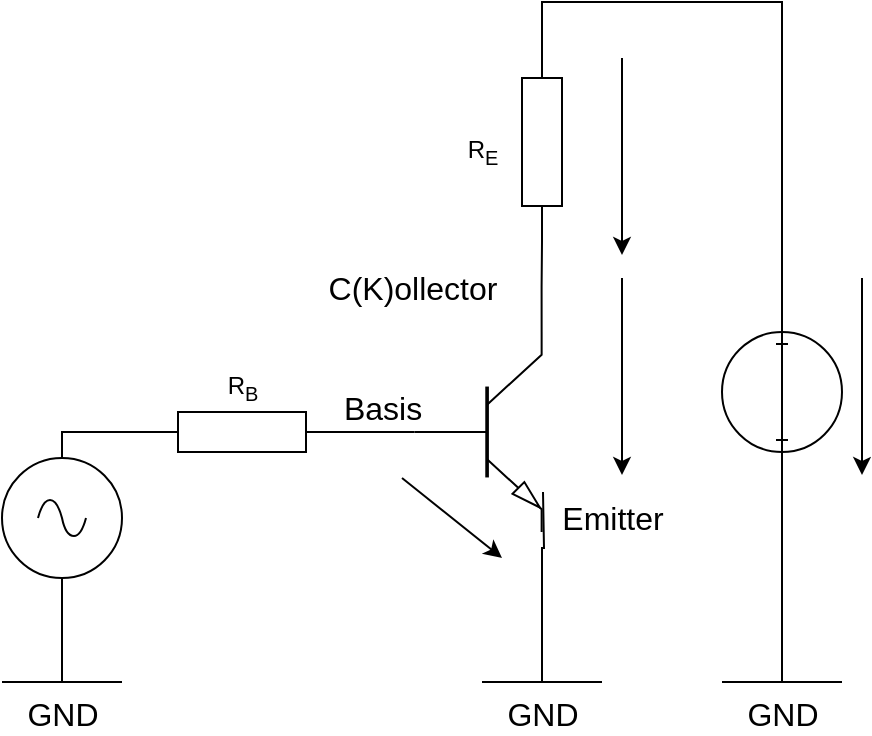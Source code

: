 <mxfile version="20.7.4" type="device"><diagram id="uS8OY4WFWh4r_P2_f-SS" name="Page-1"><mxGraphModel dx="1191" dy="701" grid="1" gridSize="10" guides="1" tooltips="1" connect="1" arrows="1" fold="1" page="1" pageScale="1" pageWidth="413" pageHeight="291" math="0" shadow="0"><root><mxCell id="0"/><mxCell id="1" parent="0"/><mxCell id="dcsO766BkeCqrh9Mrcvl-5" style="edgeStyle=orthogonalEdgeStyle;rounded=0;orthogonalLoop=1;jettySize=auto;html=1;exitX=1;exitY=0;exitDx=0;exitDy=0;exitPerimeter=0;entryX=0;entryY=0.5;entryDx=0;entryDy=0;entryPerimeter=0;endArrow=none;endFill=0;" parent="1" source="Vsz5o4uysOK_MJsm__tD-1" target="dcsO766BkeCqrh9Mrcvl-4" edge="1"><mxGeometry relative="1" as="geometry"><mxPoint x="230.5" y="387" as="sourcePoint"/></mxGeometry></mxCell><mxCell id="dcsO766BkeCqrh9Mrcvl-3" value="" style="pointerEvents=1;verticalLabelPosition=bottom;shadow=0;dashed=0;align=center;html=1;verticalAlign=top;shape=mxgraph.electrical.signal_sources.source;aspect=fixed;points=[[0.5,0,0],[1,0.5,0],[0.5,1,0],[0,0.5,0]];elSignalType=dc3;" parent="1" vertex="1"><mxGeometry x="320" y="407" width="60" height="60" as="geometry"/></mxCell><mxCell id="dcsO766BkeCqrh9Mrcvl-13" style="edgeStyle=orthogonalEdgeStyle;rounded=0;orthogonalLoop=1;jettySize=auto;html=1;exitX=1;exitY=0.5;exitDx=0;exitDy=0;exitPerimeter=0;entryX=0.5;entryY=0;entryDx=0;entryDy=0;entryPerimeter=0;fontSize=16;endArrow=none;endFill=0;" parent="1" source="dcsO766BkeCqrh9Mrcvl-4" target="dcsO766BkeCqrh9Mrcvl-3" edge="1"><mxGeometry relative="1" as="geometry"/></mxCell><mxCell id="dcsO766BkeCqrh9Mrcvl-4" value="" style="pointerEvents=1;verticalLabelPosition=bottom;shadow=0;dashed=0;align=center;html=1;verticalAlign=top;shape=mxgraph.electrical.resistors.resistor_1;rotation=-90;" parent="1" vertex="1"><mxGeometry x="180" y="302" width="100" height="20" as="geometry"/></mxCell><mxCell id="dcsO766BkeCqrh9Mrcvl-10" style="edgeStyle=orthogonalEdgeStyle;rounded=0;orthogonalLoop=1;jettySize=auto;html=1;exitX=0.5;exitY=1;exitDx=0;exitDy=0;exitPerimeter=0;entryX=0.5;entryY=1;entryDx=0;entryDy=0;entryPerimeter=0;fontSize=16;endArrow=none;endFill=0;" parent="1" source="dcsO766BkeCqrh9Mrcvl-6" edge="1"><mxGeometry relative="1" as="geometry"><mxPoint x="-10" y="530" as="targetPoint"/></mxGeometry></mxCell><mxCell id="dcsO766BkeCqrh9Mrcvl-6" value="GND&lt;br style=&quot;font-size: 16px;&quot;&gt;" style="pointerEvents=1;verticalLabelPosition=bottom;shadow=0;dashed=0;align=center;html=1;verticalAlign=top;shape=mxgraph.electrical.signal_sources.vss2;fontSize=16;flipV=1;" parent="1" vertex="1"><mxGeometry x="-40" y="542" width="60" height="40" as="geometry"/></mxCell><mxCell id="dcsO766BkeCqrh9Mrcvl-12" style="edgeStyle=orthogonalEdgeStyle;rounded=0;orthogonalLoop=1;jettySize=auto;html=1;exitX=0.5;exitY=1;exitDx=0;exitDy=0;exitPerimeter=0;entryX=0.7;entryY=1;entryDx=0;entryDy=0;entryPerimeter=0;fontSize=16;endArrow=none;endFill=0;" parent="1" source="dcsO766BkeCqrh9Mrcvl-7" edge="1"><mxGeometry relative="1" as="geometry"><mxPoint x="230.5" y="487" as="targetPoint"/></mxGeometry></mxCell><mxCell id="dcsO766BkeCqrh9Mrcvl-7" value="GND&lt;br style=&quot;font-size: 16px;&quot;&gt;" style="pointerEvents=1;verticalLabelPosition=bottom;shadow=0;dashed=0;align=center;html=1;verticalAlign=top;shape=mxgraph.electrical.signal_sources.vss2;fontSize=16;flipV=1;" parent="1" vertex="1"><mxGeometry x="200" y="542" width="60" height="40" as="geometry"/></mxCell><mxCell id="dcsO766BkeCqrh9Mrcvl-14" style="edgeStyle=orthogonalEdgeStyle;rounded=0;orthogonalLoop=1;jettySize=auto;html=1;exitX=0.5;exitY=1;exitDx=0;exitDy=0;exitPerimeter=0;entryX=0.5;entryY=1;entryDx=0;entryDy=0;entryPerimeter=0;fontSize=16;endArrow=none;endFill=0;" parent="1" source="dcsO766BkeCqrh9Mrcvl-9" target="dcsO766BkeCqrh9Mrcvl-3" edge="1"><mxGeometry relative="1" as="geometry"/></mxCell><mxCell id="dcsO766BkeCqrh9Mrcvl-9" value="GND&lt;br style=&quot;font-size: 16px;&quot;&gt;" style="pointerEvents=1;verticalLabelPosition=bottom;shadow=0;dashed=0;align=center;html=1;verticalAlign=top;shape=mxgraph.electrical.signal_sources.vss2;fontSize=16;flipV=1;" parent="1" vertex="1"><mxGeometry x="320" y="542" width="60" height="40" as="geometry"/></mxCell><mxCell id="dcsO766BkeCqrh9Mrcvl-15" style="rounded=0;orthogonalLoop=1;jettySize=auto;html=1;exitX=0.5;exitY=0;exitDx=0;exitDy=0;exitPerimeter=0;entryX=0.5;entryY=1;entryDx=0;entryDy=0;entryPerimeter=0;fontSize=16;endArrow=none;endFill=0;" parent="1" source="dcsO766BkeCqrh9Mrcvl-3" target="dcsO766BkeCqrh9Mrcvl-3" edge="1"><mxGeometry relative="1" as="geometry"/></mxCell><mxCell id="dcsO766BkeCqrh9Mrcvl-17" value="" style="edgeStyle=none;orthogonalLoop=1;jettySize=auto;html=1;rounded=0;fontSize=16;endArrow=classic;endFill=1;curved=1;" parent="1" edge="1"><mxGeometry width="100" relative="1" as="geometry"><mxPoint x="160" y="480" as="sourcePoint"/><mxPoint x="210" y="520" as="targetPoint"/><Array as="points"/></mxGeometry></mxCell><mxCell id="dcsO766BkeCqrh9Mrcvl-18" value="" style="edgeStyle=none;orthogonalLoop=1;jettySize=auto;html=1;rounded=0;fontSize=16;endArrow=classic;endFill=1;curved=1;" parent="1" edge="1"><mxGeometry width="100" relative="1" as="geometry"><mxPoint x="270" y="380" as="sourcePoint"/><mxPoint x="270" y="478.5" as="targetPoint"/><Array as="points"/></mxGeometry></mxCell><mxCell id="dcsO766BkeCqrh9Mrcvl-19" value="" style="edgeStyle=none;orthogonalLoop=1;jettySize=auto;html=1;rounded=0;fontSize=16;endArrow=classic;endFill=1;curved=1;" parent="1" edge="1"><mxGeometry x="0.015" y="110" width="100" relative="1" as="geometry"><mxPoint x="390" y="380" as="sourcePoint"/><mxPoint x="390" y="478.5" as="targetPoint"/><Array as="points"/><mxPoint as="offset"/></mxGeometry></mxCell><mxCell id="dcsO766BkeCqrh9Mrcvl-20" value="" style="edgeStyle=none;orthogonalLoop=1;jettySize=auto;html=1;rounded=0;fontSize=16;endArrow=classic;endFill=1;curved=1;" parent="1" edge="1"><mxGeometry width="100" relative="1" as="geometry"><mxPoint x="270" y="270" as="sourcePoint"/><mxPoint x="270" y="368.5" as="targetPoint"/><Array as="points"/></mxGeometry></mxCell><mxCell id="dcsO766BkeCqrh9Mrcvl-21" value="C(K)ollector" style="text;html=1;align=center;verticalAlign=middle;resizable=0;points=[];autosize=1;strokeColor=none;fillColor=none;fontSize=16;" parent="1" vertex="1"><mxGeometry x="110" y="370" width="110" height="30" as="geometry"/></mxCell><mxCell id="dcsO766BkeCqrh9Mrcvl-22" value="Basis" style="text;html=1;align=center;verticalAlign=middle;resizable=0;points=[];autosize=1;strokeColor=none;fillColor=none;fontSize=16;" parent="1" vertex="1"><mxGeometry x="120" y="430" width="60" height="30" as="geometry"/></mxCell><mxCell id="dcsO766BkeCqrh9Mrcvl-23" value="Emitter" style="text;html=1;align=center;verticalAlign=middle;resizable=0;points=[];autosize=1;strokeColor=none;fillColor=none;fontSize=16;" parent="1" vertex="1"><mxGeometry x="230" y="485" width="70" height="30" as="geometry"/></mxCell><mxCell id="Vsz5o4uysOK_MJsm__tD-1" value="" style="verticalLabelPosition=bottom;shadow=0;dashed=0;align=center;html=1;verticalAlign=top;shape=mxgraph.electrical.transistors.npn_transistor_5;" parent="1" vertex="1"><mxGeometry x="166" y="407" width="64" height="100" as="geometry"/></mxCell><mxCell id="Vsz5o4uysOK_MJsm__tD-2" value="" style="pointerEvents=1;verticalLabelPosition=bottom;shadow=0;dashed=0;align=center;html=1;verticalAlign=top;shape=mxgraph.electrical.signal_sources.source;aspect=fixed;points=[[0.5,0,0],[1,0.5,0],[0.5,1,0],[0,0.5,0]];elSignalType=ac;" parent="1" vertex="1"><mxGeometry x="-40" y="470" width="60" height="60" as="geometry"/></mxCell><mxCell id="Vsz5o4uysOK_MJsm__tD-3" value="R&lt;sub&gt;E&lt;/sub&gt;" style="text;html=1;align=center;verticalAlign=middle;resizable=0;points=[];autosize=1;strokeColor=none;fillColor=none;" parent="1" vertex="1"><mxGeometry x="180" y="302" width="40" height="30" as="geometry"/></mxCell><mxCell id="Vsz5o4uysOK_MJsm__tD-5" style="edgeStyle=orthogonalEdgeStyle;rounded=0;orthogonalLoop=1;jettySize=auto;html=1;entryX=0.5;entryY=0;entryDx=0;entryDy=0;entryPerimeter=0;endArrow=none;endFill=0;" parent="1" source="Vsz5o4uysOK_MJsm__tD-4" target="Vsz5o4uysOK_MJsm__tD-2" edge="1"><mxGeometry relative="1" as="geometry"><Array as="points"><mxPoint x="-10" y="457"/></Array></mxGeometry></mxCell><mxCell id="Vsz5o4uysOK_MJsm__tD-6" style="edgeStyle=orthogonalEdgeStyle;rounded=0;orthogonalLoop=1;jettySize=auto;html=1;exitX=1;exitY=0.5;exitDx=0;exitDy=0;exitPerimeter=0;entryX=0;entryY=0.5;entryDx=0;entryDy=0;entryPerimeter=0;endArrow=none;endFill=0;" parent="1" source="Vsz5o4uysOK_MJsm__tD-4" target="Vsz5o4uysOK_MJsm__tD-1" edge="1"><mxGeometry relative="1" as="geometry"/></mxCell><mxCell id="Vsz5o4uysOK_MJsm__tD-4" value="" style="pointerEvents=1;verticalLabelPosition=bottom;shadow=0;dashed=0;align=center;html=1;verticalAlign=top;shape=mxgraph.electrical.resistors.resistor_1;" parent="1" vertex="1"><mxGeometry x="30" y="447" width="100" height="20" as="geometry"/></mxCell><mxCell id="Vsz5o4uysOK_MJsm__tD-7" value="R&lt;sub&gt;B&lt;/sub&gt;" style="text;html=1;align=center;verticalAlign=middle;resizable=0;points=[];autosize=1;strokeColor=none;fillColor=none;" parent="1" vertex="1"><mxGeometry x="60" y="420" width="40" height="30" as="geometry"/></mxCell></root></mxGraphModel></diagram></mxfile>
